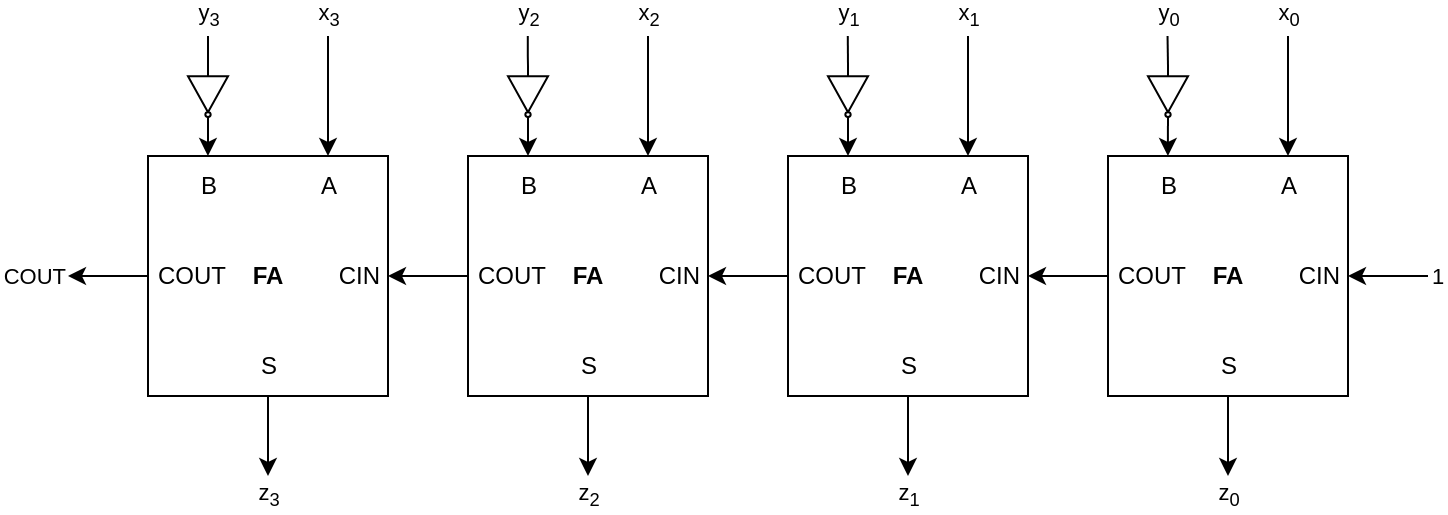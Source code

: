 <mxfile version="25.0.3">
  <diagram name="Page-1" id="YRTmSyCCs7Myf40diobr">
    <mxGraphModel dx="989" dy="528" grid="1" gridSize="10" guides="1" tooltips="1" connect="1" arrows="1" fold="1" page="1" pageScale="1" pageWidth="850" pageHeight="1100" math="0" shadow="0">
      <root>
        <mxCell id="0" />
        <mxCell id="1" parent="0" />
        <mxCell id="4d7obqWmkYfhOyedHUf7-1" value="FA" style="rounded=0;whiteSpace=wrap;html=1;fontStyle=1" parent="1" vertex="1">
          <mxGeometry x="600" y="120" width="120" height="120" as="geometry" />
        </mxCell>
        <mxCell id="4d7obqWmkYfhOyedHUf7-56" value="1" style="edgeStyle=orthogonalEdgeStyle;rounded=0;orthogonalLoop=1;jettySize=auto;html=1;align=left;" parent="1" target="4d7obqWmkYfhOyedHUf7-3" edge="1">
          <mxGeometry x="-1" relative="1" as="geometry">
            <mxPoint x="760" y="180" as="sourcePoint" />
            <Array as="points">
              <mxPoint x="750" y="180" />
              <mxPoint x="750" y="180" />
            </Array>
            <mxPoint as="offset" />
          </mxGeometry>
        </mxCell>
        <mxCell id="4d7obqWmkYfhOyedHUf7-3" value="CIN" style="text;html=1;align=right;verticalAlign=middle;resizable=0;points=[];autosize=1;strokeColor=none;fillColor=none;spacingRight=3;spacingLeft=-9;" parent="1" vertex="1">
          <mxGeometry x="690" y="165" width="30" height="30" as="geometry" />
        </mxCell>
        <mxCell id="4d7obqWmkYfhOyedHUf7-39" style="edgeStyle=orthogonalEdgeStyle;rounded=0;orthogonalLoop=1;jettySize=auto;html=1;" parent="1" source="4d7obqWmkYfhOyedHUf7-4" target="4d7obqWmkYfhOyedHUf7-15" edge="1">
          <mxGeometry relative="1" as="geometry" />
        </mxCell>
        <mxCell id="4d7obqWmkYfhOyedHUf7-4" value="COUT" style="text;html=1;align=left;verticalAlign=middle;resizable=0;points=[];autosize=1;strokeColor=none;fillColor=none;spacingRight=-9;spacingLeft=3;" parent="1" vertex="1">
          <mxGeometry x="600" y="165" width="50" height="30" as="geometry" />
        </mxCell>
        <mxCell id="4d7obqWmkYfhOyedHUf7-55" value="z&lt;sub&gt;0&lt;/sub&gt;" style="edgeStyle=orthogonalEdgeStyle;rounded=0;orthogonalLoop=1;jettySize=auto;html=1;" parent="1" source="4d7obqWmkYfhOyedHUf7-5" edge="1">
          <mxGeometry x="1" y="10" relative="1" as="geometry">
            <mxPoint x="660" y="280" as="targetPoint" />
            <mxPoint x="-10" y="10" as="offset" />
          </mxGeometry>
        </mxCell>
        <mxCell id="4d7obqWmkYfhOyedHUf7-5" value="S" style="text;html=1;align=center;verticalAlign=middle;resizable=0;points=[];autosize=1;strokeColor=none;fillColor=none;spacingRight=3;spacingLeft=3;" parent="1" vertex="1">
          <mxGeometry x="645" y="210" width="30" height="30" as="geometry" />
        </mxCell>
        <mxCell id="4d7obqWmkYfhOyedHUf7-14" value="FA" style="rounded=0;whiteSpace=wrap;html=1;fontStyle=1" parent="1" vertex="1">
          <mxGeometry x="440" y="120" width="120" height="120" as="geometry" />
        </mxCell>
        <mxCell id="4d7obqWmkYfhOyedHUf7-15" value="CIN" style="text;html=1;align=right;verticalAlign=middle;resizable=0;points=[];autosize=1;strokeColor=none;fillColor=none;spacingRight=3;spacingLeft=-9;" parent="1" vertex="1">
          <mxGeometry x="530" y="165" width="30" height="30" as="geometry" />
        </mxCell>
        <mxCell id="4d7obqWmkYfhOyedHUf7-40" style="edgeStyle=orthogonalEdgeStyle;rounded=0;orthogonalLoop=1;jettySize=auto;html=1;" parent="1" source="4d7obqWmkYfhOyedHUf7-16" target="4d7obqWmkYfhOyedHUf7-28" edge="1">
          <mxGeometry relative="1" as="geometry" />
        </mxCell>
        <mxCell id="4d7obqWmkYfhOyedHUf7-16" value="COUT" style="text;html=1;align=left;verticalAlign=middle;resizable=0;points=[];autosize=1;strokeColor=none;fillColor=none;spacingRight=-9;spacingLeft=3;" parent="1" vertex="1">
          <mxGeometry x="440" y="165" width="50" height="30" as="geometry" />
        </mxCell>
        <mxCell id="4d7obqWmkYfhOyedHUf7-54" value="z&lt;sub&gt;1&lt;/sub&gt;" style="edgeStyle=orthogonalEdgeStyle;rounded=0;orthogonalLoop=1;jettySize=auto;html=1;" parent="1" source="4d7obqWmkYfhOyedHUf7-17" edge="1">
          <mxGeometry x="1" y="10" relative="1" as="geometry">
            <mxPoint x="500" y="280" as="targetPoint" />
            <mxPoint x="-10" y="10" as="offset" />
          </mxGeometry>
        </mxCell>
        <mxCell id="4d7obqWmkYfhOyedHUf7-17" value="S" style="text;html=1;align=center;verticalAlign=middle;resizable=0;points=[];autosize=1;strokeColor=none;fillColor=none;spacingRight=3;spacingLeft=3;" parent="1" vertex="1">
          <mxGeometry x="485" y="210" width="30" height="30" as="geometry" />
        </mxCell>
        <mxCell id="4d7obqWmkYfhOyedHUf7-27" value="FA" style="rounded=0;whiteSpace=wrap;html=1;fontStyle=1" parent="1" vertex="1">
          <mxGeometry x="280" y="120" width="120" height="120" as="geometry" />
        </mxCell>
        <mxCell id="4d7obqWmkYfhOyedHUf7-28" value="CIN" style="text;html=1;align=right;verticalAlign=middle;resizable=0;points=[];autosize=1;strokeColor=none;fillColor=none;spacingRight=3;spacingLeft=-9;" parent="1" vertex="1">
          <mxGeometry x="370" y="165" width="30" height="30" as="geometry" />
        </mxCell>
        <mxCell id="4d7obqWmkYfhOyedHUf7-41" style="edgeStyle=orthogonalEdgeStyle;rounded=0;orthogonalLoop=1;jettySize=auto;html=1;" parent="1" source="4d7obqWmkYfhOyedHUf7-29" target="4d7obqWmkYfhOyedHUf7-34" edge="1">
          <mxGeometry relative="1" as="geometry" />
        </mxCell>
        <mxCell id="4d7obqWmkYfhOyedHUf7-29" value="COUT" style="text;html=1;align=left;verticalAlign=middle;resizable=0;points=[];autosize=1;strokeColor=none;fillColor=none;spacingRight=-9;spacingLeft=3;" parent="1" vertex="1">
          <mxGeometry x="280" y="165" width="50" height="30" as="geometry" />
        </mxCell>
        <mxCell id="4d7obqWmkYfhOyedHUf7-53" value="z&lt;sub&gt;2&lt;/sub&gt;" style="edgeStyle=orthogonalEdgeStyle;rounded=0;orthogonalLoop=1;jettySize=auto;html=1;" parent="1" source="4d7obqWmkYfhOyedHUf7-30" edge="1">
          <mxGeometry x="1" y="10" relative="1" as="geometry">
            <mxPoint x="340" y="280" as="targetPoint" />
            <mxPoint x="-10" y="10" as="offset" />
          </mxGeometry>
        </mxCell>
        <mxCell id="4d7obqWmkYfhOyedHUf7-30" value="S" style="text;html=1;align=center;verticalAlign=middle;resizable=0;points=[];autosize=1;strokeColor=none;fillColor=none;spacingRight=3;spacingLeft=3;" parent="1" vertex="1">
          <mxGeometry x="325" y="210" width="30" height="30" as="geometry" />
        </mxCell>
        <mxCell id="4d7obqWmkYfhOyedHUf7-33" value="FA" style="rounded=0;whiteSpace=wrap;html=1;fontStyle=1" parent="1" vertex="1">
          <mxGeometry x="120" y="120" width="120" height="120" as="geometry" />
        </mxCell>
        <mxCell id="4d7obqWmkYfhOyedHUf7-34" value="CIN" style="text;html=1;align=right;verticalAlign=middle;resizable=0;points=[];autosize=1;strokeColor=none;fillColor=none;spacingRight=3;spacingLeft=-9;" parent="1" vertex="1">
          <mxGeometry x="210" y="165" width="30" height="30" as="geometry" />
        </mxCell>
        <mxCell id="4d7obqWmkYfhOyedHUf7-42" value="COUT" style="edgeStyle=orthogonalEdgeStyle;rounded=0;orthogonalLoop=1;jettySize=auto;html=1;align=right;" parent="1" source="4d7obqWmkYfhOyedHUf7-35" edge="1">
          <mxGeometry x="1" relative="1" as="geometry">
            <mxPoint x="80" y="180" as="targetPoint" />
            <mxPoint as="offset" />
          </mxGeometry>
        </mxCell>
        <mxCell id="4d7obqWmkYfhOyedHUf7-35" value="COUT" style="text;html=1;align=left;verticalAlign=middle;resizable=0;points=[];autosize=1;strokeColor=none;fillColor=none;spacingRight=-9;spacingLeft=3;" parent="1" vertex="1">
          <mxGeometry x="120" y="165" width="50" height="30" as="geometry" />
        </mxCell>
        <mxCell id="4d7obqWmkYfhOyedHUf7-52" value="z&lt;sub&gt;3&lt;/sub&gt;" style="edgeStyle=orthogonalEdgeStyle;rounded=0;orthogonalLoop=1;jettySize=auto;html=1;" parent="1" source="4d7obqWmkYfhOyedHUf7-36" edge="1">
          <mxGeometry x="1" y="10" relative="1" as="geometry">
            <mxPoint x="180" y="280" as="targetPoint" />
            <mxPoint x="-10" y="10" as="offset" />
          </mxGeometry>
        </mxCell>
        <mxCell id="4d7obqWmkYfhOyedHUf7-36" value="S" style="text;html=1;align=center;verticalAlign=middle;resizable=0;points=[];autosize=1;strokeColor=none;fillColor=none;spacingRight=3;spacingLeft=3;" parent="1" vertex="1">
          <mxGeometry x="165" y="210" width="30" height="30" as="geometry" />
        </mxCell>
        <mxCell id="HGhOWVkYGbcMHyvU4BqC-17" value="y&lt;sub&gt;0&lt;/sub&gt;" style="edgeStyle=orthogonalEdgeStyle;rounded=0;orthogonalLoop=1;jettySize=auto;html=1;entryX=0;entryY=0.5;entryDx=0;entryDy=0;entryPerimeter=0;endArrow=none;endFill=0;" edge="1" parent="1" target="HGhOWVkYGbcMHyvU4BqC-40">
          <mxGeometry x="-1" y="-10" relative="1" as="geometry">
            <mxPoint x="629.76" y="60" as="sourcePoint" />
            <Array as="points" />
            <mxPoint x="10" y="-10" as="offset" />
            <mxPoint x="630" y="70" as="targetPoint" />
          </mxGeometry>
        </mxCell>
        <mxCell id="HGhOWVkYGbcMHyvU4BqC-18" value="B" style="text;html=1;align=center;verticalAlign=middle;resizable=0;points=[];autosize=1;strokeColor=none;fillColor=none;spacingRight=3;spacingLeft=3;" vertex="1" parent="1">
          <mxGeometry x="615" y="120" width="30" height="30" as="geometry" />
        </mxCell>
        <mxCell id="HGhOWVkYGbcMHyvU4BqC-19" value="x&lt;sub&gt;0&lt;/sub&gt;" style="edgeStyle=orthogonalEdgeStyle;rounded=0;orthogonalLoop=1;jettySize=auto;html=1;" edge="1" parent="1" target="HGhOWVkYGbcMHyvU4BqC-20">
          <mxGeometry x="-1" y="-10" relative="1" as="geometry">
            <mxPoint x="690" y="60" as="sourcePoint" />
            <Array as="points">
              <mxPoint x="690" y="90" />
              <mxPoint x="690" y="90" />
            </Array>
            <mxPoint x="10" y="-10" as="offset" />
          </mxGeometry>
        </mxCell>
        <mxCell id="HGhOWVkYGbcMHyvU4BqC-20" value="A" style="text;html=1;align=center;verticalAlign=middle;resizable=0;points=[];autosize=1;strokeColor=none;fillColor=none;spacingRight=3;spacingLeft=3;" vertex="1" parent="1">
          <mxGeometry x="675" y="120" width="30" height="30" as="geometry" />
        </mxCell>
        <mxCell id="HGhOWVkYGbcMHyvU4BqC-21" value="y&lt;sub&gt;1&lt;/sub&gt;" style="edgeStyle=orthogonalEdgeStyle;rounded=0;orthogonalLoop=1;jettySize=auto;html=1;entryX=0;entryY=0.5;entryDx=0;entryDy=0;entryPerimeter=0;endArrow=none;endFill=0;" edge="1" parent="1" target="HGhOWVkYGbcMHyvU4BqC-38">
          <mxGeometry x="-1" y="-10" relative="1" as="geometry">
            <mxPoint x="469.89" y="60" as="sourcePoint" />
            <Array as="points" />
            <mxPoint x="10" y="-10" as="offset" />
            <mxPoint x="470" y="70" as="targetPoint" />
          </mxGeometry>
        </mxCell>
        <mxCell id="HGhOWVkYGbcMHyvU4BqC-22" value="B" style="text;html=1;align=center;verticalAlign=middle;resizable=0;points=[];autosize=1;strokeColor=none;fillColor=none;spacingRight=3;spacingLeft=3;" vertex="1" parent="1">
          <mxGeometry x="455" y="120" width="30" height="30" as="geometry" />
        </mxCell>
        <mxCell id="HGhOWVkYGbcMHyvU4BqC-23" value="x&lt;sub&gt;1&lt;/sub&gt;" style="edgeStyle=orthogonalEdgeStyle;rounded=0;orthogonalLoop=1;jettySize=auto;html=1;" edge="1" parent="1" target="HGhOWVkYGbcMHyvU4BqC-24">
          <mxGeometry x="-1" y="-10" relative="1" as="geometry">
            <mxPoint x="530" y="60" as="sourcePoint" />
            <Array as="points">
              <mxPoint x="530" y="90" />
              <mxPoint x="530" y="90" />
            </Array>
            <mxPoint x="10" y="-10" as="offset" />
          </mxGeometry>
        </mxCell>
        <mxCell id="HGhOWVkYGbcMHyvU4BqC-24" value="A" style="text;html=1;align=center;verticalAlign=middle;resizable=0;points=[];autosize=1;strokeColor=none;fillColor=none;spacingRight=3;spacingLeft=3;" vertex="1" parent="1">
          <mxGeometry x="515" y="120" width="30" height="30" as="geometry" />
        </mxCell>
        <mxCell id="HGhOWVkYGbcMHyvU4BqC-25" value="y&lt;sub&gt;2&lt;/sub&gt;" style="edgeStyle=orthogonalEdgeStyle;rounded=0;orthogonalLoop=1;jettySize=auto;html=1;entryX=0;entryY=0.5;entryDx=0;entryDy=0;entryPerimeter=0;endArrow=none;endFill=0;" edge="1" parent="1" target="HGhOWVkYGbcMHyvU4BqC-36">
          <mxGeometry x="-1" y="10" relative="1" as="geometry">
            <mxPoint x="309.9" y="60" as="sourcePoint" />
            <Array as="points">
              <mxPoint x="310" y="70" />
              <mxPoint x="310" y="70" />
            </Array>
            <mxPoint x="-10" y="-10" as="offset" />
            <mxPoint x="310" y="80" as="targetPoint" />
          </mxGeometry>
        </mxCell>
        <mxCell id="HGhOWVkYGbcMHyvU4BqC-26" value="B" style="text;html=1;align=center;verticalAlign=middle;resizable=0;points=[];autosize=1;strokeColor=none;fillColor=none;spacingRight=3;spacingLeft=3;" vertex="1" parent="1">
          <mxGeometry x="295" y="120" width="30" height="30" as="geometry" />
        </mxCell>
        <mxCell id="HGhOWVkYGbcMHyvU4BqC-27" value="x&lt;sub&gt;2&lt;/sub&gt;" style="edgeStyle=orthogonalEdgeStyle;rounded=0;orthogonalLoop=1;jettySize=auto;html=1;" edge="1" parent="1" target="HGhOWVkYGbcMHyvU4BqC-28">
          <mxGeometry x="-1" y="10" relative="1" as="geometry">
            <mxPoint x="370" y="60" as="sourcePoint" />
            <Array as="points">
              <mxPoint x="370" y="101" />
              <mxPoint x="370" y="101" />
            </Array>
            <mxPoint x="-10" y="-10" as="offset" />
          </mxGeometry>
        </mxCell>
        <mxCell id="HGhOWVkYGbcMHyvU4BqC-28" value="A" style="text;html=1;align=center;verticalAlign=middle;resizable=0;points=[];autosize=1;strokeColor=none;fillColor=none;spacingRight=3;spacingLeft=3;" vertex="1" parent="1">
          <mxGeometry x="355" y="120" width="30" height="30" as="geometry" />
        </mxCell>
        <mxCell id="HGhOWVkYGbcMHyvU4BqC-29" value="y&lt;sub&gt;3&lt;/sub&gt;" style="edgeStyle=orthogonalEdgeStyle;rounded=0;orthogonalLoop=1;jettySize=auto;html=1;entryX=0;entryY=0.5;entryDx=0;entryDy=0;entryPerimeter=0;endArrow=none;endFill=0;" edge="1" parent="1" target="HGhOWVkYGbcMHyvU4BqC-33">
          <mxGeometry x="-1" y="10" relative="1" as="geometry">
            <mxPoint x="150" y="60" as="sourcePoint" />
            <Array as="points">
              <mxPoint x="150" y="70" />
              <mxPoint x="150" y="70" />
            </Array>
            <mxPoint x="-10" y="-10" as="offset" />
            <mxPoint x="149.9" y="70" as="targetPoint" />
          </mxGeometry>
        </mxCell>
        <mxCell id="HGhOWVkYGbcMHyvU4BqC-30" value="B" style="text;html=1;align=center;verticalAlign=middle;resizable=0;points=[];autosize=1;strokeColor=none;fillColor=none;spacingRight=3;spacingLeft=3;" vertex="1" parent="1">
          <mxGeometry x="135" y="120" width="30" height="30" as="geometry" />
        </mxCell>
        <mxCell id="HGhOWVkYGbcMHyvU4BqC-31" value="x&lt;sub&gt;3&lt;/sub&gt;" style="edgeStyle=orthogonalEdgeStyle;rounded=0;orthogonalLoop=1;jettySize=auto;html=1;" edge="1" parent="1" target="HGhOWVkYGbcMHyvU4BqC-32">
          <mxGeometry x="-1" y="10" relative="1" as="geometry">
            <mxPoint x="210" y="60" as="sourcePoint" />
            <Array as="points">
              <mxPoint x="210" y="101" />
              <mxPoint x="210" y="101" />
            </Array>
            <mxPoint x="-10" y="-10" as="offset" />
          </mxGeometry>
        </mxCell>
        <mxCell id="HGhOWVkYGbcMHyvU4BqC-32" value="A" style="text;html=1;align=center;verticalAlign=middle;resizable=0;points=[];autosize=1;strokeColor=none;fillColor=none;spacingRight=3;spacingLeft=3;" vertex="1" parent="1">
          <mxGeometry x="195" y="120" width="30" height="30" as="geometry" />
        </mxCell>
        <mxCell id="HGhOWVkYGbcMHyvU4BqC-33" value="" style="verticalLabelPosition=bottom;shadow=0;dashed=0;align=center;html=1;verticalAlign=top;shape=mxgraph.electrical.logic_gates.inverter_2;rotation=90;" vertex="1" parent="1">
          <mxGeometry x="135" y="80" width="30" height="20" as="geometry" />
        </mxCell>
        <mxCell id="HGhOWVkYGbcMHyvU4BqC-34" style="edgeStyle=orthogonalEdgeStyle;rounded=0;orthogonalLoop=1;jettySize=auto;html=1;exitX=1;exitY=0.5;exitDx=0;exitDy=0;exitPerimeter=0;entryX=0.499;entryY=0;entryDx=0;entryDy=0;entryPerimeter=0;" edge="1" parent="1" source="HGhOWVkYGbcMHyvU4BqC-33" target="HGhOWVkYGbcMHyvU4BqC-30">
          <mxGeometry relative="1" as="geometry" />
        </mxCell>
        <mxCell id="HGhOWVkYGbcMHyvU4BqC-35" style="edgeStyle=orthogonalEdgeStyle;rounded=0;orthogonalLoop=1;jettySize=auto;html=1;exitX=1;exitY=0.5;exitDx=0;exitDy=0;exitPerimeter=0;" edge="1" parent="1" source="HGhOWVkYGbcMHyvU4BqC-36" target="HGhOWVkYGbcMHyvU4BqC-26">
          <mxGeometry relative="1" as="geometry">
            <Array as="points">
              <mxPoint x="310" y="110" />
              <mxPoint x="310" y="110" />
            </Array>
          </mxGeometry>
        </mxCell>
        <mxCell id="HGhOWVkYGbcMHyvU4BqC-36" value="" style="verticalLabelPosition=bottom;shadow=0;dashed=0;align=center;html=1;verticalAlign=top;shape=mxgraph.electrical.logic_gates.inverter_2;rotation=90;" vertex="1" parent="1">
          <mxGeometry x="295" y="80" width="30" height="20" as="geometry" />
        </mxCell>
        <mxCell id="HGhOWVkYGbcMHyvU4BqC-37" style="edgeStyle=orthogonalEdgeStyle;rounded=0;orthogonalLoop=1;jettySize=auto;html=1;exitX=1;exitY=0.5;exitDx=0;exitDy=0;exitPerimeter=0;" edge="1" parent="1" source="HGhOWVkYGbcMHyvU4BqC-38" target="HGhOWVkYGbcMHyvU4BqC-22">
          <mxGeometry relative="1" as="geometry">
            <Array as="points">
              <mxPoint x="470" y="110" />
              <mxPoint x="470" y="110" />
            </Array>
          </mxGeometry>
        </mxCell>
        <mxCell id="HGhOWVkYGbcMHyvU4BqC-38" value="" style="verticalLabelPosition=bottom;shadow=0;dashed=0;align=center;html=1;verticalAlign=top;shape=mxgraph.electrical.logic_gates.inverter_2;rotation=90;" vertex="1" parent="1">
          <mxGeometry x="455" y="80" width="30" height="20" as="geometry" />
        </mxCell>
        <mxCell id="HGhOWVkYGbcMHyvU4BqC-39" style="edgeStyle=orthogonalEdgeStyle;rounded=0;orthogonalLoop=1;jettySize=auto;html=1;exitX=1;exitY=0.5;exitDx=0;exitDy=0;exitPerimeter=0;" edge="1" parent="1">
          <mxGeometry relative="1" as="geometry">
            <mxPoint x="629.95" y="105" as="sourcePoint" />
            <mxPoint x="629.95" y="120" as="targetPoint" />
          </mxGeometry>
        </mxCell>
        <mxCell id="HGhOWVkYGbcMHyvU4BqC-40" value="" style="verticalLabelPosition=bottom;shadow=0;dashed=0;align=center;html=1;verticalAlign=top;shape=mxgraph.electrical.logic_gates.inverter_2;rotation=90;" vertex="1" parent="1">
          <mxGeometry x="615" y="80" width="30" height="20" as="geometry" />
        </mxCell>
      </root>
    </mxGraphModel>
  </diagram>
</mxfile>
